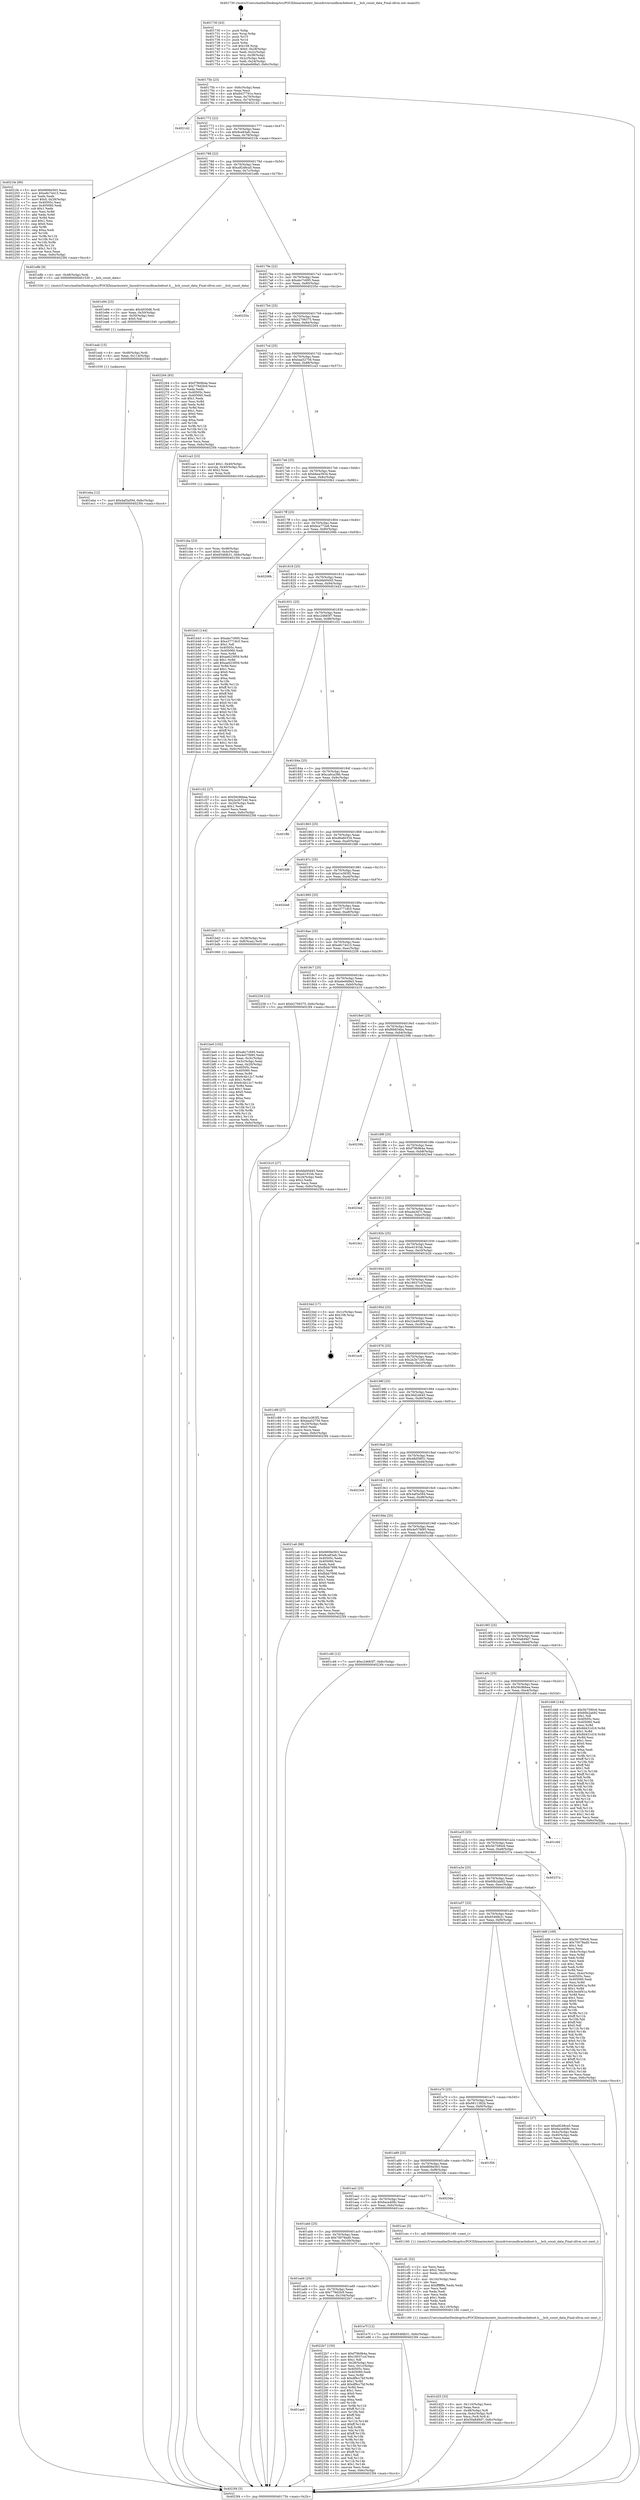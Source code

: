digraph "0x401730" {
  label = "0x401730 (/mnt/c/Users/mathe/Desktop/tcc/POCII/binaries/extr_linuxdriversmdbcachebset.h___bch_count_data_Final-ollvm.out::main(0))"
  labelloc = "t"
  node[shape=record]

  Entry [label="",width=0.3,height=0.3,shape=circle,fillcolor=black,style=filled]
  "0x40175b" [label="{
     0x40175b [23]\l
     | [instrs]\l
     &nbsp;&nbsp;0x40175b \<+3\>: mov -0x6c(%rbp),%eax\l
     &nbsp;&nbsp;0x40175e \<+2\>: mov %eax,%ecx\l
     &nbsp;&nbsp;0x401760 \<+6\>: sub $0x8437791e,%ecx\l
     &nbsp;&nbsp;0x401766 \<+3\>: mov %eax,-0x70(%rbp)\l
     &nbsp;&nbsp;0x401769 \<+3\>: mov %ecx,-0x74(%rbp)\l
     &nbsp;&nbsp;0x40176c \<+6\>: je 0000000000402142 \<main+0xa12\>\l
  }"]
  "0x402142" [label="{
     0x402142\l
  }", style=dashed]
  "0x401772" [label="{
     0x401772 [22]\l
     | [instrs]\l
     &nbsp;&nbsp;0x401772 \<+5\>: jmp 0000000000401777 \<main+0x47\>\l
     &nbsp;&nbsp;0x401777 \<+3\>: mov -0x70(%rbp),%eax\l
     &nbsp;&nbsp;0x40177a \<+5\>: sub $0x8ce83afc,%eax\l
     &nbsp;&nbsp;0x40177f \<+3\>: mov %eax,-0x78(%rbp)\l
     &nbsp;&nbsp;0x401782 \<+6\>: je 00000000004021fe \<main+0xace\>\l
  }"]
  Exit [label="",width=0.3,height=0.3,shape=circle,fillcolor=black,style=filled,peripheries=2]
  "0x4021fe" [label="{
     0x4021fe [90]\l
     | [instrs]\l
     &nbsp;&nbsp;0x4021fe \<+5\>: mov $0x6806e563,%eax\l
     &nbsp;&nbsp;0x402203 \<+5\>: mov $0xe8c74415,%ecx\l
     &nbsp;&nbsp;0x402208 \<+2\>: xor %edx,%edx\l
     &nbsp;&nbsp;0x40220a \<+7\>: movl $0x0,-0x28(%rbp)\l
     &nbsp;&nbsp;0x402211 \<+7\>: mov 0x40505c,%esi\l
     &nbsp;&nbsp;0x402218 \<+7\>: mov 0x405060,%edi\l
     &nbsp;&nbsp;0x40221f \<+3\>: sub $0x1,%edx\l
     &nbsp;&nbsp;0x402222 \<+3\>: mov %esi,%r8d\l
     &nbsp;&nbsp;0x402225 \<+3\>: add %edx,%r8d\l
     &nbsp;&nbsp;0x402228 \<+4\>: imul %r8d,%esi\l
     &nbsp;&nbsp;0x40222c \<+3\>: and $0x1,%esi\l
     &nbsp;&nbsp;0x40222f \<+3\>: cmp $0x0,%esi\l
     &nbsp;&nbsp;0x402232 \<+4\>: sete %r9b\l
     &nbsp;&nbsp;0x402236 \<+3\>: cmp $0xa,%edi\l
     &nbsp;&nbsp;0x402239 \<+4\>: setl %r10b\l
     &nbsp;&nbsp;0x40223d \<+3\>: mov %r9b,%r11b\l
     &nbsp;&nbsp;0x402240 \<+3\>: and %r10b,%r11b\l
     &nbsp;&nbsp;0x402243 \<+3\>: xor %r10b,%r9b\l
     &nbsp;&nbsp;0x402246 \<+3\>: or %r9b,%r11b\l
     &nbsp;&nbsp;0x402249 \<+4\>: test $0x1,%r11b\l
     &nbsp;&nbsp;0x40224d \<+3\>: cmovne %ecx,%eax\l
     &nbsp;&nbsp;0x402250 \<+3\>: mov %eax,-0x6c(%rbp)\l
     &nbsp;&nbsp;0x402253 \<+5\>: jmp 00000000004023f4 \<main+0xcc4\>\l
  }"]
  "0x401788" [label="{
     0x401788 [22]\l
     | [instrs]\l
     &nbsp;&nbsp;0x401788 \<+5\>: jmp 000000000040178d \<main+0x5d\>\l
     &nbsp;&nbsp;0x40178d \<+3\>: mov -0x70(%rbp),%eax\l
     &nbsp;&nbsp;0x401790 \<+5\>: sub $0xa9248ca5,%eax\l
     &nbsp;&nbsp;0x401795 \<+3\>: mov %eax,-0x7c(%rbp)\l
     &nbsp;&nbsp;0x401798 \<+6\>: je 0000000000401e8b \<main+0x75b\>\l
  }"]
  "0x401aed" [label="{
     0x401aed\l
  }", style=dashed]
  "0x401e8b" [label="{
     0x401e8b [9]\l
     | [instrs]\l
     &nbsp;&nbsp;0x401e8b \<+4\>: mov -0x48(%rbp),%rdi\l
     &nbsp;&nbsp;0x401e8f \<+5\>: call 0000000000401530 \<__bch_count_data\>\l
     | [calls]\l
     &nbsp;&nbsp;0x401530 \{1\} (/mnt/c/Users/mathe/Desktop/tcc/POCII/binaries/extr_linuxdriversmdbcachebset.h___bch_count_data_Final-ollvm.out::__bch_count_data)\l
  }"]
  "0x40179e" [label="{
     0x40179e [22]\l
     | [instrs]\l
     &nbsp;&nbsp;0x40179e \<+5\>: jmp 00000000004017a3 \<main+0x73\>\l
     &nbsp;&nbsp;0x4017a3 \<+3\>: mov -0x70(%rbp),%eax\l
     &nbsp;&nbsp;0x4017a6 \<+5\>: sub $0xabc7c695,%eax\l
     &nbsp;&nbsp;0x4017ab \<+3\>: mov %eax,-0x80(%rbp)\l
     &nbsp;&nbsp;0x4017ae \<+6\>: je 000000000040235e \<main+0xc2e\>\l
  }"]
  "0x4022b7" [label="{
     0x4022b7 [150]\l
     | [instrs]\l
     &nbsp;&nbsp;0x4022b7 \<+5\>: mov $0xf79b9b4a,%eax\l
     &nbsp;&nbsp;0x4022bc \<+5\>: mov $0x18037ccf,%ecx\l
     &nbsp;&nbsp;0x4022c1 \<+2\>: mov $0x1,%dl\l
     &nbsp;&nbsp;0x4022c3 \<+3\>: mov -0x28(%rbp),%esi\l
     &nbsp;&nbsp;0x4022c6 \<+3\>: mov %esi,-0x1c(%rbp)\l
     &nbsp;&nbsp;0x4022c9 \<+7\>: mov 0x40505c,%esi\l
     &nbsp;&nbsp;0x4022d0 \<+7\>: mov 0x405060,%edi\l
     &nbsp;&nbsp;0x4022d7 \<+3\>: mov %esi,%r8d\l
     &nbsp;&nbsp;0x4022da \<+7\>: sub $0xdf9cc7bf,%r8d\l
     &nbsp;&nbsp;0x4022e1 \<+4\>: sub $0x1,%r8d\l
     &nbsp;&nbsp;0x4022e5 \<+7\>: add $0xdf9cc7bf,%r8d\l
     &nbsp;&nbsp;0x4022ec \<+4\>: imul %r8d,%esi\l
     &nbsp;&nbsp;0x4022f0 \<+3\>: and $0x1,%esi\l
     &nbsp;&nbsp;0x4022f3 \<+3\>: cmp $0x0,%esi\l
     &nbsp;&nbsp;0x4022f6 \<+4\>: sete %r9b\l
     &nbsp;&nbsp;0x4022fa \<+3\>: cmp $0xa,%edi\l
     &nbsp;&nbsp;0x4022fd \<+4\>: setl %r10b\l
     &nbsp;&nbsp;0x402301 \<+3\>: mov %r9b,%r11b\l
     &nbsp;&nbsp;0x402304 \<+4\>: xor $0xff,%r11b\l
     &nbsp;&nbsp;0x402308 \<+3\>: mov %r10b,%bl\l
     &nbsp;&nbsp;0x40230b \<+3\>: xor $0xff,%bl\l
     &nbsp;&nbsp;0x40230e \<+3\>: xor $0x1,%dl\l
     &nbsp;&nbsp;0x402311 \<+3\>: mov %r11b,%r14b\l
     &nbsp;&nbsp;0x402314 \<+4\>: and $0xff,%r14b\l
     &nbsp;&nbsp;0x402318 \<+3\>: and %dl,%r9b\l
     &nbsp;&nbsp;0x40231b \<+3\>: mov %bl,%r15b\l
     &nbsp;&nbsp;0x40231e \<+4\>: and $0xff,%r15b\l
     &nbsp;&nbsp;0x402322 \<+3\>: and %dl,%r10b\l
     &nbsp;&nbsp;0x402325 \<+3\>: or %r9b,%r14b\l
     &nbsp;&nbsp;0x402328 \<+3\>: or %r10b,%r15b\l
     &nbsp;&nbsp;0x40232b \<+3\>: xor %r15b,%r14b\l
     &nbsp;&nbsp;0x40232e \<+3\>: or %bl,%r11b\l
     &nbsp;&nbsp;0x402331 \<+4\>: xor $0xff,%r11b\l
     &nbsp;&nbsp;0x402335 \<+3\>: or $0x1,%dl\l
     &nbsp;&nbsp;0x402338 \<+3\>: and %dl,%r11b\l
     &nbsp;&nbsp;0x40233b \<+3\>: or %r11b,%r14b\l
     &nbsp;&nbsp;0x40233e \<+4\>: test $0x1,%r14b\l
     &nbsp;&nbsp;0x402342 \<+3\>: cmovne %ecx,%eax\l
     &nbsp;&nbsp;0x402345 \<+3\>: mov %eax,-0x6c(%rbp)\l
     &nbsp;&nbsp;0x402348 \<+5\>: jmp 00000000004023f4 \<main+0xcc4\>\l
  }"]
  "0x40235e" [label="{
     0x40235e\l
  }", style=dashed]
  "0x4017b4" [label="{
     0x4017b4 [25]\l
     | [instrs]\l
     &nbsp;&nbsp;0x4017b4 \<+5\>: jmp 00000000004017b9 \<main+0x89\>\l
     &nbsp;&nbsp;0x4017b9 \<+3\>: mov -0x70(%rbp),%eax\l
     &nbsp;&nbsp;0x4017bc \<+5\>: sub $0xb2706375,%eax\l
     &nbsp;&nbsp;0x4017c1 \<+6\>: mov %eax,-0x84(%rbp)\l
     &nbsp;&nbsp;0x4017c7 \<+6\>: je 0000000000402264 \<main+0xb34\>\l
  }"]
  "0x401eba" [label="{
     0x401eba [12]\l
     | [instrs]\l
     &nbsp;&nbsp;0x401eba \<+7\>: movl $0x4af3a594,-0x6c(%rbp)\l
     &nbsp;&nbsp;0x401ec1 \<+5\>: jmp 00000000004023f4 \<main+0xcc4\>\l
  }"]
  "0x402264" [label="{
     0x402264 [83]\l
     | [instrs]\l
     &nbsp;&nbsp;0x402264 \<+5\>: mov $0xf79b9b4a,%eax\l
     &nbsp;&nbsp;0x402269 \<+5\>: mov $0x779d2fc9,%ecx\l
     &nbsp;&nbsp;0x40226e \<+2\>: xor %edx,%edx\l
     &nbsp;&nbsp;0x402270 \<+7\>: mov 0x40505c,%esi\l
     &nbsp;&nbsp;0x402277 \<+7\>: mov 0x405060,%edi\l
     &nbsp;&nbsp;0x40227e \<+3\>: sub $0x1,%edx\l
     &nbsp;&nbsp;0x402281 \<+3\>: mov %esi,%r8d\l
     &nbsp;&nbsp;0x402284 \<+3\>: add %edx,%r8d\l
     &nbsp;&nbsp;0x402287 \<+4\>: imul %r8d,%esi\l
     &nbsp;&nbsp;0x40228b \<+3\>: and $0x1,%esi\l
     &nbsp;&nbsp;0x40228e \<+3\>: cmp $0x0,%esi\l
     &nbsp;&nbsp;0x402291 \<+4\>: sete %r9b\l
     &nbsp;&nbsp;0x402295 \<+3\>: cmp $0xa,%edi\l
     &nbsp;&nbsp;0x402298 \<+4\>: setl %r10b\l
     &nbsp;&nbsp;0x40229c \<+3\>: mov %r9b,%r11b\l
     &nbsp;&nbsp;0x40229f \<+3\>: and %r10b,%r11b\l
     &nbsp;&nbsp;0x4022a2 \<+3\>: xor %r10b,%r9b\l
     &nbsp;&nbsp;0x4022a5 \<+3\>: or %r9b,%r11b\l
     &nbsp;&nbsp;0x4022a8 \<+4\>: test $0x1,%r11b\l
     &nbsp;&nbsp;0x4022ac \<+3\>: cmovne %ecx,%eax\l
     &nbsp;&nbsp;0x4022af \<+3\>: mov %eax,-0x6c(%rbp)\l
     &nbsp;&nbsp;0x4022b2 \<+5\>: jmp 00000000004023f4 \<main+0xcc4\>\l
  }"]
  "0x4017cd" [label="{
     0x4017cd [25]\l
     | [instrs]\l
     &nbsp;&nbsp;0x4017cd \<+5\>: jmp 00000000004017d2 \<main+0xa2\>\l
     &nbsp;&nbsp;0x4017d2 \<+3\>: mov -0x70(%rbp),%eax\l
     &nbsp;&nbsp;0x4017d5 \<+5\>: sub $0xbaa52756,%eax\l
     &nbsp;&nbsp;0x4017da \<+6\>: mov %eax,-0x88(%rbp)\l
     &nbsp;&nbsp;0x4017e0 \<+6\>: je 0000000000401ca3 \<main+0x573\>\l
  }"]
  "0x401eab" [label="{
     0x401eab [15]\l
     | [instrs]\l
     &nbsp;&nbsp;0x401eab \<+4\>: mov -0x48(%rbp),%rdi\l
     &nbsp;&nbsp;0x401eaf \<+6\>: mov %eax,-0x114(%rbp)\l
     &nbsp;&nbsp;0x401eb5 \<+5\>: call 0000000000401030 \<free@plt\>\l
     | [calls]\l
     &nbsp;&nbsp;0x401030 \{1\} (unknown)\l
  }"]
  "0x401ca3" [label="{
     0x401ca3 [23]\l
     | [instrs]\l
     &nbsp;&nbsp;0x401ca3 \<+7\>: movl $0x1,-0x40(%rbp)\l
     &nbsp;&nbsp;0x401caa \<+4\>: movslq -0x40(%rbp),%rax\l
     &nbsp;&nbsp;0x401cae \<+4\>: shl $0x2,%rax\l
     &nbsp;&nbsp;0x401cb2 \<+3\>: mov %rax,%rdi\l
     &nbsp;&nbsp;0x401cb5 \<+5\>: call 0000000000401050 \<malloc@plt\>\l
     | [calls]\l
     &nbsp;&nbsp;0x401050 \{1\} (unknown)\l
  }"]
  "0x4017e6" [label="{
     0x4017e6 [25]\l
     | [instrs]\l
     &nbsp;&nbsp;0x4017e6 \<+5\>: jmp 00000000004017eb \<main+0xbb\>\l
     &nbsp;&nbsp;0x4017eb \<+3\>: mov -0x70(%rbp),%eax\l
     &nbsp;&nbsp;0x4017ee \<+5\>: sub $0xbbea3934,%eax\l
     &nbsp;&nbsp;0x4017f3 \<+6\>: mov %eax,-0x8c(%rbp)\l
     &nbsp;&nbsp;0x4017f9 \<+6\>: je 00000000004020b2 \<main+0x982\>\l
  }"]
  "0x401e94" [label="{
     0x401e94 [23]\l
     | [instrs]\l
     &nbsp;&nbsp;0x401e94 \<+10\>: movabs $0x4030d6,%rdi\l
     &nbsp;&nbsp;0x401e9e \<+3\>: mov %eax,-0x50(%rbp)\l
     &nbsp;&nbsp;0x401ea1 \<+3\>: mov -0x50(%rbp),%esi\l
     &nbsp;&nbsp;0x401ea4 \<+2\>: mov $0x0,%al\l
     &nbsp;&nbsp;0x401ea6 \<+5\>: call 0000000000401040 \<printf@plt\>\l
     | [calls]\l
     &nbsp;&nbsp;0x401040 \{1\} (unknown)\l
  }"]
  "0x4020b2" [label="{
     0x4020b2\l
  }", style=dashed]
  "0x4017ff" [label="{
     0x4017ff [25]\l
     | [instrs]\l
     &nbsp;&nbsp;0x4017ff \<+5\>: jmp 0000000000401804 \<main+0xd4\>\l
     &nbsp;&nbsp;0x401804 \<+3\>: mov -0x70(%rbp),%eax\l
     &nbsp;&nbsp;0x401807 \<+5\>: sub $0xbca772e6,%eax\l
     &nbsp;&nbsp;0x40180c \<+6\>: mov %eax,-0x90(%rbp)\l
     &nbsp;&nbsp;0x401812 \<+6\>: je 000000000040206b \<main+0x93b\>\l
  }"]
  "0x401ad4" [label="{
     0x401ad4 [25]\l
     | [instrs]\l
     &nbsp;&nbsp;0x401ad4 \<+5\>: jmp 0000000000401ad9 \<main+0x3a9\>\l
     &nbsp;&nbsp;0x401ad9 \<+3\>: mov -0x70(%rbp),%eax\l
     &nbsp;&nbsp;0x401adc \<+5\>: sub $0x779d2fc9,%eax\l
     &nbsp;&nbsp;0x401ae1 \<+6\>: mov %eax,-0x104(%rbp)\l
     &nbsp;&nbsp;0x401ae7 \<+6\>: je 00000000004022b7 \<main+0xb87\>\l
  }"]
  "0x40206b" [label="{
     0x40206b\l
  }", style=dashed]
  "0x401818" [label="{
     0x401818 [25]\l
     | [instrs]\l
     &nbsp;&nbsp;0x401818 \<+5\>: jmp 000000000040181d \<main+0xed\>\l
     &nbsp;&nbsp;0x40181d \<+3\>: mov -0x70(%rbp),%eax\l
     &nbsp;&nbsp;0x401820 \<+5\>: sub $0xbfa00d45,%eax\l
     &nbsp;&nbsp;0x401825 \<+6\>: mov %eax,-0x94(%rbp)\l
     &nbsp;&nbsp;0x40182b \<+6\>: je 0000000000401b43 \<main+0x413\>\l
  }"]
  "0x401e7f" [label="{
     0x401e7f [12]\l
     | [instrs]\l
     &nbsp;&nbsp;0x401e7f \<+7\>: movl $0x654fdb31,-0x6c(%rbp)\l
     &nbsp;&nbsp;0x401e86 \<+5\>: jmp 00000000004023f4 \<main+0xcc4\>\l
  }"]
  "0x401b43" [label="{
     0x401b43 [144]\l
     | [instrs]\l
     &nbsp;&nbsp;0x401b43 \<+5\>: mov $0xabc7c695,%eax\l
     &nbsp;&nbsp;0x401b48 \<+5\>: mov $0xe37718c5,%ecx\l
     &nbsp;&nbsp;0x401b4d \<+2\>: mov $0x1,%dl\l
     &nbsp;&nbsp;0x401b4f \<+7\>: mov 0x40505c,%esi\l
     &nbsp;&nbsp;0x401b56 \<+7\>: mov 0x405060,%edi\l
     &nbsp;&nbsp;0x401b5d \<+3\>: mov %esi,%r8d\l
     &nbsp;&nbsp;0x401b60 \<+7\>: sub $0xae623959,%r8d\l
     &nbsp;&nbsp;0x401b67 \<+4\>: sub $0x1,%r8d\l
     &nbsp;&nbsp;0x401b6b \<+7\>: add $0xae623959,%r8d\l
     &nbsp;&nbsp;0x401b72 \<+4\>: imul %r8d,%esi\l
     &nbsp;&nbsp;0x401b76 \<+3\>: and $0x1,%esi\l
     &nbsp;&nbsp;0x401b79 \<+3\>: cmp $0x0,%esi\l
     &nbsp;&nbsp;0x401b7c \<+4\>: sete %r9b\l
     &nbsp;&nbsp;0x401b80 \<+3\>: cmp $0xa,%edi\l
     &nbsp;&nbsp;0x401b83 \<+4\>: setl %r10b\l
     &nbsp;&nbsp;0x401b87 \<+3\>: mov %r9b,%r11b\l
     &nbsp;&nbsp;0x401b8a \<+4\>: xor $0xff,%r11b\l
     &nbsp;&nbsp;0x401b8e \<+3\>: mov %r10b,%bl\l
     &nbsp;&nbsp;0x401b91 \<+3\>: xor $0xff,%bl\l
     &nbsp;&nbsp;0x401b94 \<+3\>: xor $0x0,%dl\l
     &nbsp;&nbsp;0x401b97 \<+3\>: mov %r11b,%r14b\l
     &nbsp;&nbsp;0x401b9a \<+4\>: and $0x0,%r14b\l
     &nbsp;&nbsp;0x401b9e \<+3\>: and %dl,%r9b\l
     &nbsp;&nbsp;0x401ba1 \<+3\>: mov %bl,%r15b\l
     &nbsp;&nbsp;0x401ba4 \<+4\>: and $0x0,%r15b\l
     &nbsp;&nbsp;0x401ba8 \<+3\>: and %dl,%r10b\l
     &nbsp;&nbsp;0x401bab \<+3\>: or %r9b,%r14b\l
     &nbsp;&nbsp;0x401bae \<+3\>: or %r10b,%r15b\l
     &nbsp;&nbsp;0x401bb1 \<+3\>: xor %r15b,%r14b\l
     &nbsp;&nbsp;0x401bb4 \<+3\>: or %bl,%r11b\l
     &nbsp;&nbsp;0x401bb7 \<+4\>: xor $0xff,%r11b\l
     &nbsp;&nbsp;0x401bbb \<+3\>: or $0x0,%dl\l
     &nbsp;&nbsp;0x401bbe \<+3\>: and %dl,%r11b\l
     &nbsp;&nbsp;0x401bc1 \<+3\>: or %r11b,%r14b\l
     &nbsp;&nbsp;0x401bc4 \<+4\>: test $0x1,%r14b\l
     &nbsp;&nbsp;0x401bc8 \<+3\>: cmovne %ecx,%eax\l
     &nbsp;&nbsp;0x401bcb \<+3\>: mov %eax,-0x6c(%rbp)\l
     &nbsp;&nbsp;0x401bce \<+5\>: jmp 00000000004023f4 \<main+0xcc4\>\l
  }"]
  "0x401831" [label="{
     0x401831 [25]\l
     | [instrs]\l
     &nbsp;&nbsp;0x401831 \<+5\>: jmp 0000000000401836 \<main+0x106\>\l
     &nbsp;&nbsp;0x401836 \<+3\>: mov -0x70(%rbp),%eax\l
     &nbsp;&nbsp;0x401839 \<+5\>: sub $0xc24683f7,%eax\l
     &nbsp;&nbsp;0x40183e \<+6\>: mov %eax,-0x98(%rbp)\l
     &nbsp;&nbsp;0x401844 \<+6\>: je 0000000000401c52 \<main+0x522\>\l
  }"]
  "0x401d25" [label="{
     0x401d25 [33]\l
     | [instrs]\l
     &nbsp;&nbsp;0x401d25 \<+6\>: mov -0x110(%rbp),%ecx\l
     &nbsp;&nbsp;0x401d2b \<+3\>: imul %eax,%ecx\l
     &nbsp;&nbsp;0x401d2e \<+4\>: mov -0x48(%rbp),%r8\l
     &nbsp;&nbsp;0x401d32 \<+4\>: movslq -0x4c(%rbp),%r9\l
     &nbsp;&nbsp;0x401d36 \<+4\>: mov %ecx,(%r8,%r9,4)\l
     &nbsp;&nbsp;0x401d3a \<+7\>: movl $0x50a849d7,-0x6c(%rbp)\l
     &nbsp;&nbsp;0x401d41 \<+5\>: jmp 00000000004023f4 \<main+0xcc4\>\l
  }"]
  "0x401c52" [label="{
     0x401c52 [27]\l
     | [instrs]\l
     &nbsp;&nbsp;0x401c52 \<+5\>: mov $0x56c9bbea,%eax\l
     &nbsp;&nbsp;0x401c57 \<+5\>: mov $0x2e2b7240,%ecx\l
     &nbsp;&nbsp;0x401c5c \<+3\>: mov -0x20(%rbp),%edx\l
     &nbsp;&nbsp;0x401c5f \<+3\>: cmp $0x1,%edx\l
     &nbsp;&nbsp;0x401c62 \<+3\>: cmovl %ecx,%eax\l
     &nbsp;&nbsp;0x401c65 \<+3\>: mov %eax,-0x6c(%rbp)\l
     &nbsp;&nbsp;0x401c68 \<+5\>: jmp 00000000004023f4 \<main+0xcc4\>\l
  }"]
  "0x40184a" [label="{
     0x40184a [25]\l
     | [instrs]\l
     &nbsp;&nbsp;0x40184a \<+5\>: jmp 000000000040184f \<main+0x11f\>\l
     &nbsp;&nbsp;0x40184f \<+3\>: mov -0x70(%rbp),%eax\l
     &nbsp;&nbsp;0x401852 \<+5\>: sub $0xca0ca39b,%eax\l
     &nbsp;&nbsp;0x401857 \<+6\>: mov %eax,-0x9c(%rbp)\l
     &nbsp;&nbsp;0x40185d \<+6\>: je 0000000000401ffd \<main+0x8cd\>\l
  }"]
  "0x401cf1" [label="{
     0x401cf1 [52]\l
     | [instrs]\l
     &nbsp;&nbsp;0x401cf1 \<+2\>: xor %ecx,%ecx\l
     &nbsp;&nbsp;0x401cf3 \<+5\>: mov $0x2,%edx\l
     &nbsp;&nbsp;0x401cf8 \<+6\>: mov %edx,-0x10c(%rbp)\l
     &nbsp;&nbsp;0x401cfe \<+1\>: cltd\l
     &nbsp;&nbsp;0x401cff \<+6\>: mov -0x10c(%rbp),%esi\l
     &nbsp;&nbsp;0x401d05 \<+2\>: idiv %esi\l
     &nbsp;&nbsp;0x401d07 \<+6\>: imul $0xfffffffe,%edx,%edx\l
     &nbsp;&nbsp;0x401d0d \<+2\>: mov %ecx,%edi\l
     &nbsp;&nbsp;0x401d0f \<+2\>: sub %edx,%edi\l
     &nbsp;&nbsp;0x401d11 \<+2\>: mov %ecx,%edx\l
     &nbsp;&nbsp;0x401d13 \<+3\>: sub $0x1,%edx\l
     &nbsp;&nbsp;0x401d16 \<+2\>: add %edx,%edi\l
     &nbsp;&nbsp;0x401d18 \<+2\>: sub %edi,%ecx\l
     &nbsp;&nbsp;0x401d1a \<+6\>: mov %ecx,-0x110(%rbp)\l
     &nbsp;&nbsp;0x401d20 \<+5\>: call 0000000000401160 \<next_i\>\l
     | [calls]\l
     &nbsp;&nbsp;0x401160 \{1\} (/mnt/c/Users/mathe/Desktop/tcc/POCII/binaries/extr_linuxdriversmdbcachebset.h___bch_count_data_Final-ollvm.out::next_i)\l
  }"]
  "0x401ffd" [label="{
     0x401ffd\l
  }", style=dashed]
  "0x401863" [label="{
     0x401863 [25]\l
     | [instrs]\l
     &nbsp;&nbsp;0x401863 \<+5\>: jmp 0000000000401868 \<main+0x138\>\l
     &nbsp;&nbsp;0x401868 \<+3\>: mov -0x70(%rbp),%eax\l
     &nbsp;&nbsp;0x40186b \<+5\>: sub $0xd6a60334,%eax\l
     &nbsp;&nbsp;0x401870 \<+6\>: mov %eax,-0xa0(%rbp)\l
     &nbsp;&nbsp;0x401876 \<+6\>: je 0000000000401fd6 \<main+0x8a6\>\l
  }"]
  "0x401abb" [label="{
     0x401abb [25]\l
     | [instrs]\l
     &nbsp;&nbsp;0x401abb \<+5\>: jmp 0000000000401ac0 \<main+0x390\>\l
     &nbsp;&nbsp;0x401ac0 \<+3\>: mov -0x70(%rbp),%eax\l
     &nbsp;&nbsp;0x401ac3 \<+5\>: sub $0x70078ad0,%eax\l
     &nbsp;&nbsp;0x401ac8 \<+6\>: mov %eax,-0x100(%rbp)\l
     &nbsp;&nbsp;0x401ace \<+6\>: je 0000000000401e7f \<main+0x74f\>\l
  }"]
  "0x401fd6" [label="{
     0x401fd6\l
  }", style=dashed]
  "0x40187c" [label="{
     0x40187c [25]\l
     | [instrs]\l
     &nbsp;&nbsp;0x40187c \<+5\>: jmp 0000000000401881 \<main+0x151\>\l
     &nbsp;&nbsp;0x401881 \<+3\>: mov -0x70(%rbp),%eax\l
     &nbsp;&nbsp;0x401884 \<+5\>: sub $0xe1e363f2,%eax\l
     &nbsp;&nbsp;0x401889 \<+6\>: mov %eax,-0xa4(%rbp)\l
     &nbsp;&nbsp;0x40188f \<+6\>: je 00000000004020a6 \<main+0x976\>\l
  }"]
  "0x401cec" [label="{
     0x401cec [5]\l
     | [instrs]\l
     &nbsp;&nbsp;0x401cec \<+5\>: call 0000000000401160 \<next_i\>\l
     | [calls]\l
     &nbsp;&nbsp;0x401160 \{1\} (/mnt/c/Users/mathe/Desktop/tcc/POCII/binaries/extr_linuxdriversmdbcachebset.h___bch_count_data_Final-ollvm.out::next_i)\l
  }"]
  "0x4020a6" [label="{
     0x4020a6\l
  }", style=dashed]
  "0x401895" [label="{
     0x401895 [25]\l
     | [instrs]\l
     &nbsp;&nbsp;0x401895 \<+5\>: jmp 000000000040189a \<main+0x16a\>\l
     &nbsp;&nbsp;0x40189a \<+3\>: mov -0x70(%rbp),%eax\l
     &nbsp;&nbsp;0x40189d \<+5\>: sub $0xe37718c5,%eax\l
     &nbsp;&nbsp;0x4018a2 \<+6\>: mov %eax,-0xa8(%rbp)\l
     &nbsp;&nbsp;0x4018a8 \<+6\>: je 0000000000401bd3 \<main+0x4a3\>\l
  }"]
  "0x401aa2" [label="{
     0x401aa2 [25]\l
     | [instrs]\l
     &nbsp;&nbsp;0x401aa2 \<+5\>: jmp 0000000000401aa7 \<main+0x377\>\l
     &nbsp;&nbsp;0x401aa7 \<+3\>: mov -0x70(%rbp),%eax\l
     &nbsp;&nbsp;0x401aaa \<+5\>: sub $0x6ace408c,%eax\l
     &nbsp;&nbsp;0x401aaf \<+6\>: mov %eax,-0xfc(%rbp)\l
     &nbsp;&nbsp;0x401ab5 \<+6\>: je 0000000000401cec \<main+0x5bc\>\l
  }"]
  "0x401bd3" [label="{
     0x401bd3 [13]\l
     | [instrs]\l
     &nbsp;&nbsp;0x401bd3 \<+4\>: mov -0x38(%rbp),%rax\l
     &nbsp;&nbsp;0x401bd7 \<+4\>: mov 0x8(%rax),%rdi\l
     &nbsp;&nbsp;0x401bdb \<+5\>: call 0000000000401060 \<atoi@plt\>\l
     | [calls]\l
     &nbsp;&nbsp;0x401060 \{1\} (unknown)\l
  }"]
  "0x4018ae" [label="{
     0x4018ae [25]\l
     | [instrs]\l
     &nbsp;&nbsp;0x4018ae \<+5\>: jmp 00000000004018b3 \<main+0x183\>\l
     &nbsp;&nbsp;0x4018b3 \<+3\>: mov -0x70(%rbp),%eax\l
     &nbsp;&nbsp;0x4018b6 \<+5\>: sub $0xe8c74415,%eax\l
     &nbsp;&nbsp;0x4018bb \<+6\>: mov %eax,-0xac(%rbp)\l
     &nbsp;&nbsp;0x4018c1 \<+6\>: je 0000000000402258 \<main+0xb28\>\l
  }"]
  "0x4023da" [label="{
     0x4023da\l
  }", style=dashed]
  "0x402258" [label="{
     0x402258 [12]\l
     | [instrs]\l
     &nbsp;&nbsp;0x402258 \<+7\>: movl $0xb2706375,-0x6c(%rbp)\l
     &nbsp;&nbsp;0x40225f \<+5\>: jmp 00000000004023f4 \<main+0xcc4\>\l
  }"]
  "0x4018c7" [label="{
     0x4018c7 [25]\l
     | [instrs]\l
     &nbsp;&nbsp;0x4018c7 \<+5\>: jmp 00000000004018cc \<main+0x19c\>\l
     &nbsp;&nbsp;0x4018cc \<+3\>: mov -0x70(%rbp),%eax\l
     &nbsp;&nbsp;0x4018cf \<+5\>: sub $0xebe9d9a5,%eax\l
     &nbsp;&nbsp;0x4018d4 \<+6\>: mov %eax,-0xb0(%rbp)\l
     &nbsp;&nbsp;0x4018da \<+6\>: je 0000000000401b10 \<main+0x3e0\>\l
  }"]
  "0x401a89" [label="{
     0x401a89 [25]\l
     | [instrs]\l
     &nbsp;&nbsp;0x401a89 \<+5\>: jmp 0000000000401a8e \<main+0x35e\>\l
     &nbsp;&nbsp;0x401a8e \<+3\>: mov -0x70(%rbp),%eax\l
     &nbsp;&nbsp;0x401a91 \<+5\>: sub $0x6806e563,%eax\l
     &nbsp;&nbsp;0x401a96 \<+6\>: mov %eax,-0xf8(%rbp)\l
     &nbsp;&nbsp;0x401a9c \<+6\>: je 00000000004023da \<main+0xcaa\>\l
  }"]
  "0x401b10" [label="{
     0x401b10 [27]\l
     | [instrs]\l
     &nbsp;&nbsp;0x401b10 \<+5\>: mov $0xbfa00d45,%eax\l
     &nbsp;&nbsp;0x401b15 \<+5\>: mov $0xe4191bb,%ecx\l
     &nbsp;&nbsp;0x401b1a \<+3\>: mov -0x24(%rbp),%edx\l
     &nbsp;&nbsp;0x401b1d \<+3\>: cmp $0x2,%edx\l
     &nbsp;&nbsp;0x401b20 \<+3\>: cmovne %ecx,%eax\l
     &nbsp;&nbsp;0x401b23 \<+3\>: mov %eax,-0x6c(%rbp)\l
     &nbsp;&nbsp;0x401b26 \<+5\>: jmp 00000000004023f4 \<main+0xcc4\>\l
  }"]
  "0x4018e0" [label="{
     0x4018e0 [25]\l
     | [instrs]\l
     &nbsp;&nbsp;0x4018e0 \<+5\>: jmp 00000000004018e5 \<main+0x1b5\>\l
     &nbsp;&nbsp;0x4018e5 \<+3\>: mov -0x70(%rbp),%eax\l
     &nbsp;&nbsp;0x4018e8 \<+5\>: sub $0xf6b834ba,%eax\l
     &nbsp;&nbsp;0x4018ed \<+6\>: mov %eax,-0xb4(%rbp)\l
     &nbsp;&nbsp;0x4018f3 \<+6\>: je 000000000040239b \<main+0xc6b\>\l
  }"]
  "0x4023f4" [label="{
     0x4023f4 [5]\l
     | [instrs]\l
     &nbsp;&nbsp;0x4023f4 \<+5\>: jmp 000000000040175b \<main+0x2b\>\l
  }"]
  "0x401730" [label="{
     0x401730 [43]\l
     | [instrs]\l
     &nbsp;&nbsp;0x401730 \<+1\>: push %rbp\l
     &nbsp;&nbsp;0x401731 \<+3\>: mov %rsp,%rbp\l
     &nbsp;&nbsp;0x401734 \<+2\>: push %r15\l
     &nbsp;&nbsp;0x401736 \<+2\>: push %r14\l
     &nbsp;&nbsp;0x401738 \<+1\>: push %rbx\l
     &nbsp;&nbsp;0x401739 \<+7\>: sub $0x108,%rsp\l
     &nbsp;&nbsp;0x401740 \<+7\>: movl $0x0,-0x28(%rbp)\l
     &nbsp;&nbsp;0x401747 \<+3\>: mov %edi,-0x2c(%rbp)\l
     &nbsp;&nbsp;0x40174a \<+4\>: mov %rsi,-0x38(%rbp)\l
     &nbsp;&nbsp;0x40174e \<+3\>: mov -0x2c(%rbp),%edi\l
     &nbsp;&nbsp;0x401751 \<+3\>: mov %edi,-0x24(%rbp)\l
     &nbsp;&nbsp;0x401754 \<+7\>: movl $0xebe9d9a5,-0x6c(%rbp)\l
  }"]
  "0x401be0" [label="{
     0x401be0 [102]\l
     | [instrs]\l
     &nbsp;&nbsp;0x401be0 \<+5\>: mov $0xabc7c695,%ecx\l
     &nbsp;&nbsp;0x401be5 \<+5\>: mov $0x4e57fd95,%edx\l
     &nbsp;&nbsp;0x401bea \<+3\>: mov %eax,-0x3c(%rbp)\l
     &nbsp;&nbsp;0x401bed \<+3\>: mov -0x3c(%rbp),%eax\l
     &nbsp;&nbsp;0x401bf0 \<+3\>: mov %eax,-0x20(%rbp)\l
     &nbsp;&nbsp;0x401bf3 \<+7\>: mov 0x40505c,%eax\l
     &nbsp;&nbsp;0x401bfa \<+7\>: mov 0x405060,%esi\l
     &nbsp;&nbsp;0x401c01 \<+3\>: mov %eax,%r8d\l
     &nbsp;&nbsp;0x401c04 \<+7\>: add $0x6c4b12c7,%r8d\l
     &nbsp;&nbsp;0x401c0b \<+4\>: sub $0x1,%r8d\l
     &nbsp;&nbsp;0x401c0f \<+7\>: sub $0x6c4b12c7,%r8d\l
     &nbsp;&nbsp;0x401c16 \<+4\>: imul %r8d,%eax\l
     &nbsp;&nbsp;0x401c1a \<+3\>: and $0x1,%eax\l
     &nbsp;&nbsp;0x401c1d \<+3\>: cmp $0x0,%eax\l
     &nbsp;&nbsp;0x401c20 \<+4\>: sete %r9b\l
     &nbsp;&nbsp;0x401c24 \<+3\>: cmp $0xa,%esi\l
     &nbsp;&nbsp;0x401c27 \<+4\>: setl %r10b\l
     &nbsp;&nbsp;0x401c2b \<+3\>: mov %r9b,%r11b\l
     &nbsp;&nbsp;0x401c2e \<+3\>: and %r10b,%r11b\l
     &nbsp;&nbsp;0x401c31 \<+3\>: xor %r10b,%r9b\l
     &nbsp;&nbsp;0x401c34 \<+3\>: or %r9b,%r11b\l
     &nbsp;&nbsp;0x401c37 \<+4\>: test $0x1,%r11b\l
     &nbsp;&nbsp;0x401c3b \<+3\>: cmovne %edx,%ecx\l
     &nbsp;&nbsp;0x401c3e \<+3\>: mov %ecx,-0x6c(%rbp)\l
     &nbsp;&nbsp;0x401c41 \<+5\>: jmp 00000000004023f4 \<main+0xcc4\>\l
  }"]
  "0x401f56" [label="{
     0x401f56\l
  }", style=dashed]
  "0x40239b" [label="{
     0x40239b\l
  }", style=dashed]
  "0x4018f9" [label="{
     0x4018f9 [25]\l
     | [instrs]\l
     &nbsp;&nbsp;0x4018f9 \<+5\>: jmp 00000000004018fe \<main+0x1ce\>\l
     &nbsp;&nbsp;0x4018fe \<+3\>: mov -0x70(%rbp),%eax\l
     &nbsp;&nbsp;0x401901 \<+5\>: sub $0xf79b9b4a,%eax\l
     &nbsp;&nbsp;0x401906 \<+6\>: mov %eax,-0xb8(%rbp)\l
     &nbsp;&nbsp;0x40190c \<+6\>: je 00000000004023ed \<main+0xcbd\>\l
  }"]
  "0x401a70" [label="{
     0x401a70 [25]\l
     | [instrs]\l
     &nbsp;&nbsp;0x401a70 \<+5\>: jmp 0000000000401a75 \<main+0x345\>\l
     &nbsp;&nbsp;0x401a75 \<+3\>: mov -0x70(%rbp),%eax\l
     &nbsp;&nbsp;0x401a78 \<+5\>: sub $0x6611382b,%eax\l
     &nbsp;&nbsp;0x401a7d \<+6\>: mov %eax,-0xf4(%rbp)\l
     &nbsp;&nbsp;0x401a83 \<+6\>: je 0000000000401f56 \<main+0x826\>\l
  }"]
  "0x4023ed" [label="{
     0x4023ed\l
  }", style=dashed]
  "0x401912" [label="{
     0x401912 [25]\l
     | [instrs]\l
     &nbsp;&nbsp;0x401912 \<+5\>: jmp 0000000000401917 \<main+0x1e7\>\l
     &nbsp;&nbsp;0x401917 \<+3\>: mov -0x70(%rbp),%eax\l
     &nbsp;&nbsp;0x40191a \<+5\>: sub $0xa4a3d7c,%eax\l
     &nbsp;&nbsp;0x40191f \<+6\>: mov %eax,-0xbc(%rbp)\l
     &nbsp;&nbsp;0x401925 \<+6\>: je 0000000000401fe2 \<main+0x8b2\>\l
  }"]
  "0x401cd1" [label="{
     0x401cd1 [27]\l
     | [instrs]\l
     &nbsp;&nbsp;0x401cd1 \<+5\>: mov $0xa9248ca5,%eax\l
     &nbsp;&nbsp;0x401cd6 \<+5\>: mov $0x6ace408c,%ecx\l
     &nbsp;&nbsp;0x401cdb \<+3\>: mov -0x4c(%rbp),%edx\l
     &nbsp;&nbsp;0x401cde \<+3\>: cmp -0x40(%rbp),%edx\l
     &nbsp;&nbsp;0x401ce1 \<+3\>: cmovl %ecx,%eax\l
     &nbsp;&nbsp;0x401ce4 \<+3\>: mov %eax,-0x6c(%rbp)\l
     &nbsp;&nbsp;0x401ce7 \<+5\>: jmp 00000000004023f4 \<main+0xcc4\>\l
  }"]
  "0x401fe2" [label="{
     0x401fe2\l
  }", style=dashed]
  "0x40192b" [label="{
     0x40192b [25]\l
     | [instrs]\l
     &nbsp;&nbsp;0x40192b \<+5\>: jmp 0000000000401930 \<main+0x200\>\l
     &nbsp;&nbsp;0x401930 \<+3\>: mov -0x70(%rbp),%eax\l
     &nbsp;&nbsp;0x401933 \<+5\>: sub $0xe4191bb,%eax\l
     &nbsp;&nbsp;0x401938 \<+6\>: mov %eax,-0xc0(%rbp)\l
     &nbsp;&nbsp;0x40193e \<+6\>: je 0000000000401b2b \<main+0x3fb\>\l
  }"]
  "0x401a57" [label="{
     0x401a57 [25]\l
     | [instrs]\l
     &nbsp;&nbsp;0x401a57 \<+5\>: jmp 0000000000401a5c \<main+0x32c\>\l
     &nbsp;&nbsp;0x401a5c \<+3\>: mov -0x70(%rbp),%eax\l
     &nbsp;&nbsp;0x401a5f \<+5\>: sub $0x654fdb31,%eax\l
     &nbsp;&nbsp;0x401a64 \<+6\>: mov %eax,-0xf0(%rbp)\l
     &nbsp;&nbsp;0x401a6a \<+6\>: je 0000000000401cd1 \<main+0x5a1\>\l
  }"]
  "0x401b2b" [label="{
     0x401b2b\l
  }", style=dashed]
  "0x401944" [label="{
     0x401944 [25]\l
     | [instrs]\l
     &nbsp;&nbsp;0x401944 \<+5\>: jmp 0000000000401949 \<main+0x219\>\l
     &nbsp;&nbsp;0x401949 \<+3\>: mov -0x70(%rbp),%eax\l
     &nbsp;&nbsp;0x40194c \<+5\>: sub $0x18037ccf,%eax\l
     &nbsp;&nbsp;0x401951 \<+6\>: mov %eax,-0xc4(%rbp)\l
     &nbsp;&nbsp;0x401957 \<+6\>: je 000000000040234d \<main+0xc1d\>\l
  }"]
  "0x401dd6" [label="{
     0x401dd6 [169]\l
     | [instrs]\l
     &nbsp;&nbsp;0x401dd6 \<+5\>: mov $0x5b7590c6,%eax\l
     &nbsp;&nbsp;0x401ddb \<+5\>: mov $0x70078ad0,%ecx\l
     &nbsp;&nbsp;0x401de0 \<+2\>: mov $0x1,%dl\l
     &nbsp;&nbsp;0x401de2 \<+2\>: xor %esi,%esi\l
     &nbsp;&nbsp;0x401de4 \<+3\>: mov -0x4c(%rbp),%edi\l
     &nbsp;&nbsp;0x401de7 \<+3\>: mov %esi,%r8d\l
     &nbsp;&nbsp;0x401dea \<+3\>: sub %edi,%r8d\l
     &nbsp;&nbsp;0x401ded \<+2\>: mov %esi,%edi\l
     &nbsp;&nbsp;0x401def \<+3\>: sub $0x1,%edi\l
     &nbsp;&nbsp;0x401df2 \<+3\>: add %edi,%r8d\l
     &nbsp;&nbsp;0x401df5 \<+3\>: sub %r8d,%esi\l
     &nbsp;&nbsp;0x401df8 \<+3\>: mov %esi,-0x4c(%rbp)\l
     &nbsp;&nbsp;0x401dfb \<+7\>: mov 0x40505c,%esi\l
     &nbsp;&nbsp;0x401e02 \<+7\>: mov 0x405060,%edi\l
     &nbsp;&nbsp;0x401e09 \<+3\>: mov %esi,%r8d\l
     &nbsp;&nbsp;0x401e0c \<+7\>: add $0x3ecbf41a,%r8d\l
     &nbsp;&nbsp;0x401e13 \<+4\>: sub $0x1,%r8d\l
     &nbsp;&nbsp;0x401e17 \<+7\>: sub $0x3ecbf41a,%r8d\l
     &nbsp;&nbsp;0x401e1e \<+4\>: imul %r8d,%esi\l
     &nbsp;&nbsp;0x401e22 \<+3\>: and $0x1,%esi\l
     &nbsp;&nbsp;0x401e25 \<+3\>: cmp $0x0,%esi\l
     &nbsp;&nbsp;0x401e28 \<+4\>: sete %r9b\l
     &nbsp;&nbsp;0x401e2c \<+3\>: cmp $0xa,%edi\l
     &nbsp;&nbsp;0x401e2f \<+4\>: setl %r10b\l
     &nbsp;&nbsp;0x401e33 \<+3\>: mov %r9b,%r11b\l
     &nbsp;&nbsp;0x401e36 \<+4\>: xor $0xff,%r11b\l
     &nbsp;&nbsp;0x401e3a \<+3\>: mov %r10b,%bl\l
     &nbsp;&nbsp;0x401e3d \<+3\>: xor $0xff,%bl\l
     &nbsp;&nbsp;0x401e40 \<+3\>: xor $0x0,%dl\l
     &nbsp;&nbsp;0x401e43 \<+3\>: mov %r11b,%r14b\l
     &nbsp;&nbsp;0x401e46 \<+4\>: and $0x0,%r14b\l
     &nbsp;&nbsp;0x401e4a \<+3\>: and %dl,%r9b\l
     &nbsp;&nbsp;0x401e4d \<+3\>: mov %bl,%r15b\l
     &nbsp;&nbsp;0x401e50 \<+4\>: and $0x0,%r15b\l
     &nbsp;&nbsp;0x401e54 \<+3\>: and %dl,%r10b\l
     &nbsp;&nbsp;0x401e57 \<+3\>: or %r9b,%r14b\l
     &nbsp;&nbsp;0x401e5a \<+3\>: or %r10b,%r15b\l
     &nbsp;&nbsp;0x401e5d \<+3\>: xor %r15b,%r14b\l
     &nbsp;&nbsp;0x401e60 \<+3\>: or %bl,%r11b\l
     &nbsp;&nbsp;0x401e63 \<+4\>: xor $0xff,%r11b\l
     &nbsp;&nbsp;0x401e67 \<+3\>: or $0x0,%dl\l
     &nbsp;&nbsp;0x401e6a \<+3\>: and %dl,%r11b\l
     &nbsp;&nbsp;0x401e6d \<+3\>: or %r11b,%r14b\l
     &nbsp;&nbsp;0x401e70 \<+4\>: test $0x1,%r14b\l
     &nbsp;&nbsp;0x401e74 \<+3\>: cmovne %ecx,%eax\l
     &nbsp;&nbsp;0x401e77 \<+3\>: mov %eax,-0x6c(%rbp)\l
     &nbsp;&nbsp;0x401e7a \<+5\>: jmp 00000000004023f4 \<main+0xcc4\>\l
  }"]
  "0x40234d" [label="{
     0x40234d [17]\l
     | [instrs]\l
     &nbsp;&nbsp;0x40234d \<+3\>: mov -0x1c(%rbp),%eax\l
     &nbsp;&nbsp;0x402350 \<+7\>: add $0x108,%rsp\l
     &nbsp;&nbsp;0x402357 \<+1\>: pop %rbx\l
     &nbsp;&nbsp;0x402358 \<+2\>: pop %r14\l
     &nbsp;&nbsp;0x40235a \<+2\>: pop %r15\l
     &nbsp;&nbsp;0x40235c \<+1\>: pop %rbp\l
     &nbsp;&nbsp;0x40235d \<+1\>: ret\l
  }"]
  "0x40195d" [label="{
     0x40195d [25]\l
     | [instrs]\l
     &nbsp;&nbsp;0x40195d \<+5\>: jmp 0000000000401962 \<main+0x232\>\l
     &nbsp;&nbsp;0x401962 \<+3\>: mov -0x70(%rbp),%eax\l
     &nbsp;&nbsp;0x401965 \<+5\>: sub $0x22a4924e,%eax\l
     &nbsp;&nbsp;0x40196a \<+6\>: mov %eax,-0xc8(%rbp)\l
     &nbsp;&nbsp;0x401970 \<+6\>: je 0000000000401ec6 \<main+0x796\>\l
  }"]
  "0x401a3e" [label="{
     0x401a3e [25]\l
     | [instrs]\l
     &nbsp;&nbsp;0x401a3e \<+5\>: jmp 0000000000401a43 \<main+0x313\>\l
     &nbsp;&nbsp;0x401a43 \<+3\>: mov -0x70(%rbp),%eax\l
     &nbsp;&nbsp;0x401a46 \<+5\>: sub $0x60b2ab92,%eax\l
     &nbsp;&nbsp;0x401a4b \<+6\>: mov %eax,-0xec(%rbp)\l
     &nbsp;&nbsp;0x401a51 \<+6\>: je 0000000000401dd6 \<main+0x6a6\>\l
  }"]
  "0x401ec6" [label="{
     0x401ec6\l
  }", style=dashed]
  "0x401976" [label="{
     0x401976 [25]\l
     | [instrs]\l
     &nbsp;&nbsp;0x401976 \<+5\>: jmp 000000000040197b \<main+0x24b\>\l
     &nbsp;&nbsp;0x40197b \<+3\>: mov -0x70(%rbp),%eax\l
     &nbsp;&nbsp;0x40197e \<+5\>: sub $0x2e2b7240,%eax\l
     &nbsp;&nbsp;0x401983 \<+6\>: mov %eax,-0xcc(%rbp)\l
     &nbsp;&nbsp;0x401989 \<+6\>: je 0000000000401c88 \<main+0x558\>\l
  }"]
  "0x40237a" [label="{
     0x40237a\l
  }", style=dashed]
  "0x401c88" [label="{
     0x401c88 [27]\l
     | [instrs]\l
     &nbsp;&nbsp;0x401c88 \<+5\>: mov $0xe1e363f2,%eax\l
     &nbsp;&nbsp;0x401c8d \<+5\>: mov $0xbaa52756,%ecx\l
     &nbsp;&nbsp;0x401c92 \<+3\>: mov -0x20(%rbp),%edx\l
     &nbsp;&nbsp;0x401c95 \<+3\>: cmp $0x0,%edx\l
     &nbsp;&nbsp;0x401c98 \<+3\>: cmove %ecx,%eax\l
     &nbsp;&nbsp;0x401c9b \<+3\>: mov %eax,-0x6c(%rbp)\l
     &nbsp;&nbsp;0x401c9e \<+5\>: jmp 00000000004023f4 \<main+0xcc4\>\l
  }"]
  "0x40198f" [label="{
     0x40198f [25]\l
     | [instrs]\l
     &nbsp;&nbsp;0x40198f \<+5\>: jmp 0000000000401994 \<main+0x264\>\l
     &nbsp;&nbsp;0x401994 \<+3\>: mov -0x70(%rbp),%eax\l
     &nbsp;&nbsp;0x401997 \<+5\>: sub $0x36d24645,%eax\l
     &nbsp;&nbsp;0x40199c \<+6\>: mov %eax,-0xd0(%rbp)\l
     &nbsp;&nbsp;0x4019a2 \<+6\>: je 000000000040204a \<main+0x91a\>\l
  }"]
  "0x401a25" [label="{
     0x401a25 [25]\l
     | [instrs]\l
     &nbsp;&nbsp;0x401a25 \<+5\>: jmp 0000000000401a2a \<main+0x2fa\>\l
     &nbsp;&nbsp;0x401a2a \<+3\>: mov -0x70(%rbp),%eax\l
     &nbsp;&nbsp;0x401a2d \<+5\>: sub $0x5b7590c6,%eax\l
     &nbsp;&nbsp;0x401a32 \<+6\>: mov %eax,-0xe8(%rbp)\l
     &nbsp;&nbsp;0x401a38 \<+6\>: je 000000000040237a \<main+0xc4a\>\l
  }"]
  "0x40204a" [label="{
     0x40204a\l
  }", style=dashed]
  "0x4019a8" [label="{
     0x4019a8 [25]\l
     | [instrs]\l
     &nbsp;&nbsp;0x4019a8 \<+5\>: jmp 00000000004019ad \<main+0x27d\>\l
     &nbsp;&nbsp;0x4019ad \<+3\>: mov -0x70(%rbp),%eax\l
     &nbsp;&nbsp;0x4019b0 \<+5\>: sub $0x48d58f31,%eax\l
     &nbsp;&nbsp;0x4019b5 \<+6\>: mov %eax,-0xd4(%rbp)\l
     &nbsp;&nbsp;0x4019bb \<+6\>: je 00000000004023c9 \<main+0xc99\>\l
  }"]
  "0x401c6d" [label="{
     0x401c6d\l
  }", style=dashed]
  "0x4023c9" [label="{
     0x4023c9\l
  }", style=dashed]
  "0x4019c1" [label="{
     0x4019c1 [25]\l
     | [instrs]\l
     &nbsp;&nbsp;0x4019c1 \<+5\>: jmp 00000000004019c6 \<main+0x296\>\l
     &nbsp;&nbsp;0x4019c6 \<+3\>: mov -0x70(%rbp),%eax\l
     &nbsp;&nbsp;0x4019c9 \<+5\>: sub $0x4af3a594,%eax\l
     &nbsp;&nbsp;0x4019ce \<+6\>: mov %eax,-0xd8(%rbp)\l
     &nbsp;&nbsp;0x4019d4 \<+6\>: je 00000000004021a6 \<main+0xa76\>\l
  }"]
  "0x401a0c" [label="{
     0x401a0c [25]\l
     | [instrs]\l
     &nbsp;&nbsp;0x401a0c \<+5\>: jmp 0000000000401a11 \<main+0x2e1\>\l
     &nbsp;&nbsp;0x401a11 \<+3\>: mov -0x70(%rbp),%eax\l
     &nbsp;&nbsp;0x401a14 \<+5\>: sub $0x56c9bbea,%eax\l
     &nbsp;&nbsp;0x401a19 \<+6\>: mov %eax,-0xe4(%rbp)\l
     &nbsp;&nbsp;0x401a1f \<+6\>: je 0000000000401c6d \<main+0x53d\>\l
  }"]
  "0x4021a6" [label="{
     0x4021a6 [88]\l
     | [instrs]\l
     &nbsp;&nbsp;0x4021a6 \<+5\>: mov $0x6806e563,%eax\l
     &nbsp;&nbsp;0x4021ab \<+5\>: mov $0x8ce83afc,%ecx\l
     &nbsp;&nbsp;0x4021b0 \<+7\>: mov 0x40505c,%edx\l
     &nbsp;&nbsp;0x4021b7 \<+7\>: mov 0x405060,%esi\l
     &nbsp;&nbsp;0x4021be \<+2\>: mov %edx,%edi\l
     &nbsp;&nbsp;0x4021c0 \<+6\>: add $0xfbbb7998,%edi\l
     &nbsp;&nbsp;0x4021c6 \<+3\>: sub $0x1,%edi\l
     &nbsp;&nbsp;0x4021c9 \<+6\>: sub $0xfbbb7998,%edi\l
     &nbsp;&nbsp;0x4021cf \<+3\>: imul %edi,%edx\l
     &nbsp;&nbsp;0x4021d2 \<+3\>: and $0x1,%edx\l
     &nbsp;&nbsp;0x4021d5 \<+3\>: cmp $0x0,%edx\l
     &nbsp;&nbsp;0x4021d8 \<+4\>: sete %r8b\l
     &nbsp;&nbsp;0x4021dc \<+3\>: cmp $0xa,%esi\l
     &nbsp;&nbsp;0x4021df \<+4\>: setl %r9b\l
     &nbsp;&nbsp;0x4021e3 \<+3\>: mov %r8b,%r10b\l
     &nbsp;&nbsp;0x4021e6 \<+3\>: and %r9b,%r10b\l
     &nbsp;&nbsp;0x4021e9 \<+3\>: xor %r9b,%r8b\l
     &nbsp;&nbsp;0x4021ec \<+3\>: or %r8b,%r10b\l
     &nbsp;&nbsp;0x4021ef \<+4\>: test $0x1,%r10b\l
     &nbsp;&nbsp;0x4021f3 \<+3\>: cmovne %ecx,%eax\l
     &nbsp;&nbsp;0x4021f6 \<+3\>: mov %eax,-0x6c(%rbp)\l
     &nbsp;&nbsp;0x4021f9 \<+5\>: jmp 00000000004023f4 \<main+0xcc4\>\l
  }"]
  "0x4019da" [label="{
     0x4019da [25]\l
     | [instrs]\l
     &nbsp;&nbsp;0x4019da \<+5\>: jmp 00000000004019df \<main+0x2af\>\l
     &nbsp;&nbsp;0x4019df \<+3\>: mov -0x70(%rbp),%eax\l
     &nbsp;&nbsp;0x4019e2 \<+5\>: sub $0x4e57fd95,%eax\l
     &nbsp;&nbsp;0x4019e7 \<+6\>: mov %eax,-0xdc(%rbp)\l
     &nbsp;&nbsp;0x4019ed \<+6\>: je 0000000000401c46 \<main+0x516\>\l
  }"]
  "0x401d46" [label="{
     0x401d46 [144]\l
     | [instrs]\l
     &nbsp;&nbsp;0x401d46 \<+5\>: mov $0x5b7590c6,%eax\l
     &nbsp;&nbsp;0x401d4b \<+5\>: mov $0x60b2ab92,%ecx\l
     &nbsp;&nbsp;0x401d50 \<+2\>: mov $0x1,%dl\l
     &nbsp;&nbsp;0x401d52 \<+7\>: mov 0x40505c,%esi\l
     &nbsp;&nbsp;0x401d59 \<+7\>: mov 0x405060,%edi\l
     &nbsp;&nbsp;0x401d60 \<+3\>: mov %esi,%r8d\l
     &nbsp;&nbsp;0x401d63 \<+7\>: sub $0x8d431d16,%r8d\l
     &nbsp;&nbsp;0x401d6a \<+4\>: sub $0x1,%r8d\l
     &nbsp;&nbsp;0x401d6e \<+7\>: add $0x8d431d16,%r8d\l
     &nbsp;&nbsp;0x401d75 \<+4\>: imul %r8d,%esi\l
     &nbsp;&nbsp;0x401d79 \<+3\>: and $0x1,%esi\l
     &nbsp;&nbsp;0x401d7c \<+3\>: cmp $0x0,%esi\l
     &nbsp;&nbsp;0x401d7f \<+4\>: sete %r9b\l
     &nbsp;&nbsp;0x401d83 \<+3\>: cmp $0xa,%edi\l
     &nbsp;&nbsp;0x401d86 \<+4\>: setl %r10b\l
     &nbsp;&nbsp;0x401d8a \<+3\>: mov %r9b,%r11b\l
     &nbsp;&nbsp;0x401d8d \<+4\>: xor $0xff,%r11b\l
     &nbsp;&nbsp;0x401d91 \<+3\>: mov %r10b,%bl\l
     &nbsp;&nbsp;0x401d94 \<+3\>: xor $0xff,%bl\l
     &nbsp;&nbsp;0x401d97 \<+3\>: xor $0x1,%dl\l
     &nbsp;&nbsp;0x401d9a \<+3\>: mov %r11b,%r14b\l
     &nbsp;&nbsp;0x401d9d \<+4\>: and $0xff,%r14b\l
     &nbsp;&nbsp;0x401da1 \<+3\>: and %dl,%r9b\l
     &nbsp;&nbsp;0x401da4 \<+3\>: mov %bl,%r15b\l
     &nbsp;&nbsp;0x401da7 \<+4\>: and $0xff,%r15b\l
     &nbsp;&nbsp;0x401dab \<+3\>: and %dl,%r10b\l
     &nbsp;&nbsp;0x401dae \<+3\>: or %r9b,%r14b\l
     &nbsp;&nbsp;0x401db1 \<+3\>: or %r10b,%r15b\l
     &nbsp;&nbsp;0x401db4 \<+3\>: xor %r15b,%r14b\l
     &nbsp;&nbsp;0x401db7 \<+3\>: or %bl,%r11b\l
     &nbsp;&nbsp;0x401dba \<+4\>: xor $0xff,%r11b\l
     &nbsp;&nbsp;0x401dbe \<+3\>: or $0x1,%dl\l
     &nbsp;&nbsp;0x401dc1 \<+3\>: and %dl,%r11b\l
     &nbsp;&nbsp;0x401dc4 \<+3\>: or %r11b,%r14b\l
     &nbsp;&nbsp;0x401dc7 \<+4\>: test $0x1,%r14b\l
     &nbsp;&nbsp;0x401dcb \<+3\>: cmovne %ecx,%eax\l
     &nbsp;&nbsp;0x401dce \<+3\>: mov %eax,-0x6c(%rbp)\l
     &nbsp;&nbsp;0x401dd1 \<+5\>: jmp 00000000004023f4 \<main+0xcc4\>\l
  }"]
  "0x401c46" [label="{
     0x401c46 [12]\l
     | [instrs]\l
     &nbsp;&nbsp;0x401c46 \<+7\>: movl $0xc24683f7,-0x6c(%rbp)\l
     &nbsp;&nbsp;0x401c4d \<+5\>: jmp 00000000004023f4 \<main+0xcc4\>\l
  }"]
  "0x4019f3" [label="{
     0x4019f3 [25]\l
     | [instrs]\l
     &nbsp;&nbsp;0x4019f3 \<+5\>: jmp 00000000004019f8 \<main+0x2c8\>\l
     &nbsp;&nbsp;0x4019f8 \<+3\>: mov -0x70(%rbp),%eax\l
     &nbsp;&nbsp;0x4019fb \<+5\>: sub $0x50a849d7,%eax\l
     &nbsp;&nbsp;0x401a00 \<+6\>: mov %eax,-0xe0(%rbp)\l
     &nbsp;&nbsp;0x401a06 \<+6\>: je 0000000000401d46 \<main+0x616\>\l
  }"]
  "0x401cba" [label="{
     0x401cba [23]\l
     | [instrs]\l
     &nbsp;&nbsp;0x401cba \<+4\>: mov %rax,-0x48(%rbp)\l
     &nbsp;&nbsp;0x401cbe \<+7\>: movl $0x0,-0x4c(%rbp)\l
     &nbsp;&nbsp;0x401cc5 \<+7\>: movl $0x654fdb31,-0x6c(%rbp)\l
     &nbsp;&nbsp;0x401ccc \<+5\>: jmp 00000000004023f4 \<main+0xcc4\>\l
  }"]
  Entry -> "0x401730" [label=" 1"]
  "0x40175b" -> "0x402142" [label=" 0"]
  "0x40175b" -> "0x401772" [label=" 20"]
  "0x40234d" -> Exit [label=" 1"]
  "0x401772" -> "0x4021fe" [label=" 1"]
  "0x401772" -> "0x401788" [label=" 19"]
  "0x4022b7" -> "0x4023f4" [label=" 1"]
  "0x401788" -> "0x401e8b" [label=" 1"]
  "0x401788" -> "0x40179e" [label=" 18"]
  "0x401ad4" -> "0x401aed" [label=" 0"]
  "0x40179e" -> "0x40235e" [label=" 0"]
  "0x40179e" -> "0x4017b4" [label=" 18"]
  "0x401ad4" -> "0x4022b7" [label=" 1"]
  "0x4017b4" -> "0x402264" [label=" 1"]
  "0x4017b4" -> "0x4017cd" [label=" 17"]
  "0x402264" -> "0x4023f4" [label=" 1"]
  "0x4017cd" -> "0x401ca3" [label=" 1"]
  "0x4017cd" -> "0x4017e6" [label=" 16"]
  "0x402258" -> "0x4023f4" [label=" 1"]
  "0x4017e6" -> "0x4020b2" [label=" 0"]
  "0x4017e6" -> "0x4017ff" [label=" 16"]
  "0x4021fe" -> "0x4023f4" [label=" 1"]
  "0x4017ff" -> "0x40206b" [label=" 0"]
  "0x4017ff" -> "0x401818" [label=" 16"]
  "0x4021a6" -> "0x4023f4" [label=" 1"]
  "0x401818" -> "0x401b43" [label=" 1"]
  "0x401818" -> "0x401831" [label=" 15"]
  "0x401eba" -> "0x4023f4" [label=" 1"]
  "0x401831" -> "0x401c52" [label=" 1"]
  "0x401831" -> "0x40184a" [label=" 14"]
  "0x401e94" -> "0x401eab" [label=" 1"]
  "0x40184a" -> "0x401ffd" [label=" 0"]
  "0x40184a" -> "0x401863" [label=" 14"]
  "0x401e8b" -> "0x401e94" [label=" 1"]
  "0x401863" -> "0x401fd6" [label=" 0"]
  "0x401863" -> "0x40187c" [label=" 14"]
  "0x401e7f" -> "0x4023f4" [label=" 1"]
  "0x40187c" -> "0x4020a6" [label=" 0"]
  "0x40187c" -> "0x401895" [label=" 14"]
  "0x401abb" -> "0x401ad4" [label=" 1"]
  "0x401895" -> "0x401bd3" [label=" 1"]
  "0x401895" -> "0x4018ae" [label=" 13"]
  "0x401eab" -> "0x401eba" [label=" 1"]
  "0x4018ae" -> "0x402258" [label=" 1"]
  "0x4018ae" -> "0x4018c7" [label=" 12"]
  "0x401dd6" -> "0x4023f4" [label=" 1"]
  "0x4018c7" -> "0x401b10" [label=" 1"]
  "0x4018c7" -> "0x4018e0" [label=" 11"]
  "0x401b10" -> "0x4023f4" [label=" 1"]
  "0x401730" -> "0x40175b" [label=" 1"]
  "0x4023f4" -> "0x40175b" [label=" 19"]
  "0x401b43" -> "0x4023f4" [label=" 1"]
  "0x401bd3" -> "0x401be0" [label=" 1"]
  "0x401be0" -> "0x4023f4" [label=" 1"]
  "0x401d25" -> "0x4023f4" [label=" 1"]
  "0x4018e0" -> "0x40239b" [label=" 0"]
  "0x4018e0" -> "0x4018f9" [label=" 11"]
  "0x401cf1" -> "0x401d25" [label=" 1"]
  "0x4018f9" -> "0x4023ed" [label=" 0"]
  "0x4018f9" -> "0x401912" [label=" 11"]
  "0x401aa2" -> "0x401abb" [label=" 2"]
  "0x401912" -> "0x401fe2" [label=" 0"]
  "0x401912" -> "0x40192b" [label=" 11"]
  "0x401aa2" -> "0x401cec" [label=" 1"]
  "0x40192b" -> "0x401b2b" [label=" 0"]
  "0x40192b" -> "0x401944" [label=" 11"]
  "0x401a89" -> "0x401aa2" [label=" 3"]
  "0x401944" -> "0x40234d" [label=" 1"]
  "0x401944" -> "0x40195d" [label=" 10"]
  "0x401a89" -> "0x4023da" [label=" 0"]
  "0x40195d" -> "0x401ec6" [label=" 0"]
  "0x40195d" -> "0x401976" [label=" 10"]
  "0x401a70" -> "0x401a89" [label=" 3"]
  "0x401976" -> "0x401c88" [label=" 1"]
  "0x401976" -> "0x40198f" [label=" 9"]
  "0x401a70" -> "0x401f56" [label=" 0"]
  "0x40198f" -> "0x40204a" [label=" 0"]
  "0x40198f" -> "0x4019a8" [label=" 9"]
  "0x401cd1" -> "0x4023f4" [label=" 2"]
  "0x4019a8" -> "0x4023c9" [label=" 0"]
  "0x4019a8" -> "0x4019c1" [label=" 9"]
  "0x401a57" -> "0x401a70" [label=" 3"]
  "0x4019c1" -> "0x4021a6" [label=" 1"]
  "0x4019c1" -> "0x4019da" [label=" 8"]
  "0x401abb" -> "0x401e7f" [label=" 1"]
  "0x4019da" -> "0x401c46" [label=" 1"]
  "0x4019da" -> "0x4019f3" [label=" 7"]
  "0x401c46" -> "0x4023f4" [label=" 1"]
  "0x401c52" -> "0x4023f4" [label=" 1"]
  "0x401c88" -> "0x4023f4" [label=" 1"]
  "0x401ca3" -> "0x401cba" [label=" 1"]
  "0x401cba" -> "0x4023f4" [label=" 1"]
  "0x401a3e" -> "0x401a57" [label=" 5"]
  "0x4019f3" -> "0x401d46" [label=" 1"]
  "0x4019f3" -> "0x401a0c" [label=" 6"]
  "0x401a57" -> "0x401cd1" [label=" 2"]
  "0x401a0c" -> "0x401c6d" [label=" 0"]
  "0x401a0c" -> "0x401a25" [label=" 6"]
  "0x401cec" -> "0x401cf1" [label=" 1"]
  "0x401a25" -> "0x40237a" [label=" 0"]
  "0x401a25" -> "0x401a3e" [label=" 6"]
  "0x401d46" -> "0x4023f4" [label=" 1"]
  "0x401a3e" -> "0x401dd6" [label=" 1"]
}
